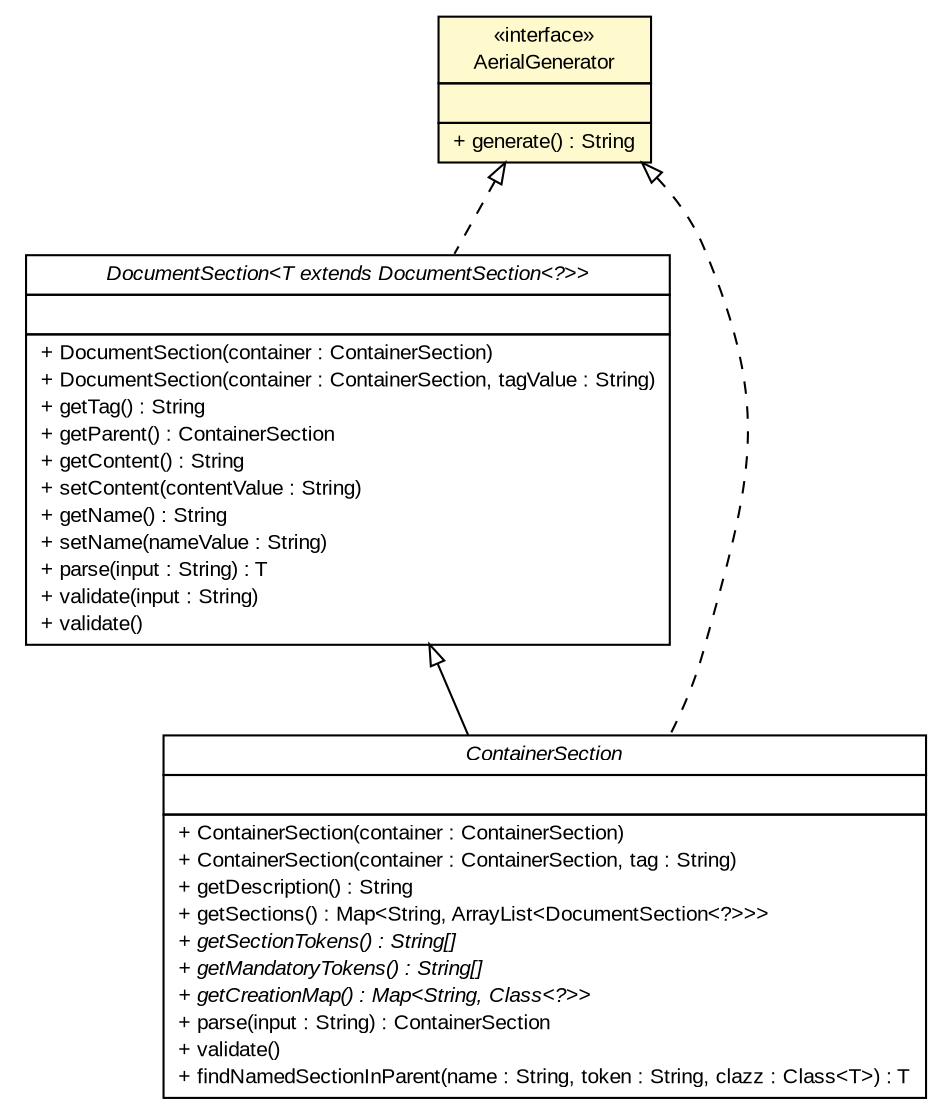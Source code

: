 #!/usr/local/bin/dot
#
# Class diagram 
# Generated by UMLGraph version R5_6 (http://www.umlgraph.org/)
#

digraph G {
	edge [fontname="arial",fontsize=10,labelfontname="arial",labelfontsize=10];
	node [fontname="arial",fontsize=10,shape=plaintext];
	nodesep=0.25;
	ranksep=0.5;
	// com.github.mkolisnyk.aerial.AerialGenerator
	c1484 [label=<<table title="com.github.mkolisnyk.aerial.AerialGenerator" border="0" cellborder="1" cellspacing="0" cellpadding="2" port="p" bgcolor="lemonChiffon" href="./AerialGenerator.html">
		<tr><td><table border="0" cellspacing="0" cellpadding="1">
<tr><td align="center" balign="center"> &#171;interface&#187; </td></tr>
<tr><td align="center" balign="center"> AerialGenerator </td></tr>
		</table></td></tr>
		<tr><td><table border="0" cellspacing="0" cellpadding="1">
<tr><td align="left" balign="left">  </td></tr>
		</table></td></tr>
		<tr><td><table border="0" cellspacing="0" cellpadding="1">
<tr><td align="left" balign="left"> + generate() : String </td></tr>
		</table></td></tr>
		</table>>, URL="./AerialGenerator.html", fontname="arial", fontcolor="black", fontsize=10.0];
	// com.github.mkolisnyk.aerial.document.DocumentSection<T extends com.github.mkolisnyk.aerial.document.DocumentSection<?>>
	c1521 [label=<<table title="com.github.mkolisnyk.aerial.document.DocumentSection" border="0" cellborder="1" cellspacing="0" cellpadding="2" port="p" href="./document/DocumentSection.html">
		<tr><td><table border="0" cellspacing="0" cellpadding="1">
<tr><td align="center" balign="center"><font face="arial italic"> DocumentSection&lt;T extends DocumentSection&lt;?&gt;&gt; </font></td></tr>
		</table></td></tr>
		<tr><td><table border="0" cellspacing="0" cellpadding="1">
<tr><td align="left" balign="left">  </td></tr>
		</table></td></tr>
		<tr><td><table border="0" cellspacing="0" cellpadding="1">
<tr><td align="left" balign="left"> + DocumentSection(container : ContainerSection) </td></tr>
<tr><td align="left" balign="left"> + DocumentSection(container : ContainerSection, tagValue : String) </td></tr>
<tr><td align="left" balign="left"> + getTag() : String </td></tr>
<tr><td align="left" balign="left"> + getParent() : ContainerSection </td></tr>
<tr><td align="left" balign="left"> + getContent() : String </td></tr>
<tr><td align="left" balign="left"> + setContent(contentValue : String) </td></tr>
<tr><td align="left" balign="left"> + getName() : String </td></tr>
<tr><td align="left" balign="left"> + setName(nameValue : String) </td></tr>
<tr><td align="left" balign="left"> + parse(input : String) : T </td></tr>
<tr><td align="left" balign="left"> + validate(input : String) </td></tr>
<tr><td align="left" balign="left"> + validate() </td></tr>
		</table></td></tr>
		</table>>, URL="./document/DocumentSection.html", fontname="arial", fontcolor="black", fontsize=10.0];
	// com.github.mkolisnyk.aerial.document.ContainerSection
	c1523 [label=<<table title="com.github.mkolisnyk.aerial.document.ContainerSection" border="0" cellborder="1" cellspacing="0" cellpadding="2" port="p" href="./document/ContainerSection.html">
		<tr><td><table border="0" cellspacing="0" cellpadding="1">
<tr><td align="center" balign="center"><font face="arial italic"> ContainerSection </font></td></tr>
		</table></td></tr>
		<tr><td><table border="0" cellspacing="0" cellpadding="1">
<tr><td align="left" balign="left">  </td></tr>
		</table></td></tr>
		<tr><td><table border="0" cellspacing="0" cellpadding="1">
<tr><td align="left" balign="left"> + ContainerSection(container : ContainerSection) </td></tr>
<tr><td align="left" balign="left"> + ContainerSection(container : ContainerSection, tag : String) </td></tr>
<tr><td align="left" balign="left"> + getDescription() : String </td></tr>
<tr><td align="left" balign="left"> + getSections() : Map&lt;String, ArrayList&lt;DocumentSection&lt;?&gt;&gt;&gt; </td></tr>
<tr><td align="left" balign="left"><font face="arial italic" point-size="10.0"> + getSectionTokens() : String[] </font></td></tr>
<tr><td align="left" balign="left"><font face="arial italic" point-size="10.0"> + getMandatoryTokens() : String[] </font></td></tr>
<tr><td align="left" balign="left"><font face="arial italic" point-size="10.0"> + getCreationMap() : Map&lt;String, Class&lt;?&gt;&gt; </font></td></tr>
<tr><td align="left" balign="left"> + parse(input : String) : ContainerSection </td></tr>
<tr><td align="left" balign="left"> + validate() </td></tr>
<tr><td align="left" balign="left"> + findNamedSectionInParent(name : String, token : String, clazz : Class&lt;T&gt;) : T </td></tr>
		</table></td></tr>
		</table>>, URL="./document/ContainerSection.html", fontname="arial", fontcolor="black", fontsize=10.0];
	//com.github.mkolisnyk.aerial.document.DocumentSection<T extends com.github.mkolisnyk.aerial.document.DocumentSection<?>> implements com.github.mkolisnyk.aerial.AerialGenerator
	c1484:p -> c1521:p [dir=back,arrowtail=empty,style=dashed];
	//com.github.mkolisnyk.aerial.document.ContainerSection extends com.github.mkolisnyk.aerial.document.DocumentSection<com.github.mkolisnyk.aerial.document.ContainerSection>
	c1521:p -> c1523:p [dir=back,arrowtail=empty];
	//com.github.mkolisnyk.aerial.document.ContainerSection implements com.github.mkolisnyk.aerial.AerialGenerator
	c1484:p -> c1523:p [dir=back,arrowtail=empty,style=dashed];
}

